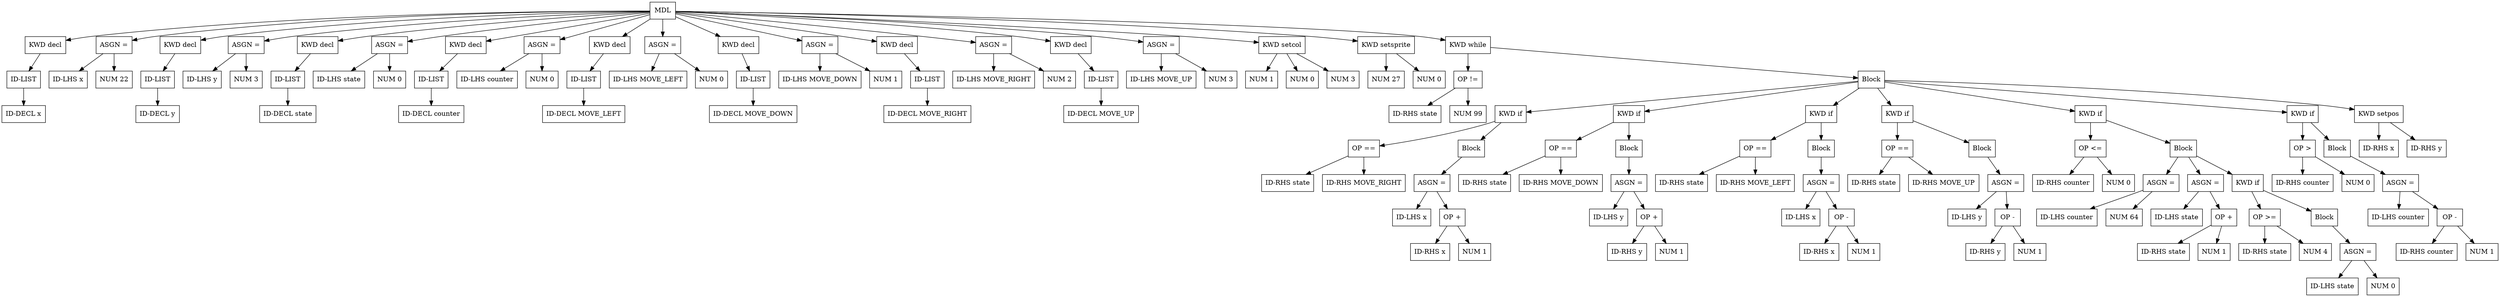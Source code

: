 digraph G {
node [shape = circle];
node19 [ uuid = "0cfb6dee-900c-46b1-85f5-bd9fd7626160" shape = "record" label = "MDL " ];
node20 [ uuid = "39645e6c-bbd5-43e8-820e-192706d7b6df" shape = "record" label = "KWD decl" ];
node21 [ uuid = "28af8fb3-2b75-4975-96ab-9f364a2b06cf" shape = "record" label = "ID-LIST " ];
node22 [ uuid = "60679c36-984b-49a6-8133-278f3d14d88c" shape = "record" label = "ID-DECL x" ];
node21 -> node22;
node20 -> node21;
node19 -> node20;
node24 [ uuid = "4f91d71b-3096-499b-9dc8-5b2832153c64" shape = "record" label = "ASGN =" ];
node23 [ uuid = "3695b88b-9468-4f7c-906f-6577cdbebc38" shape = "record" label = "ID-LHS x" ];
node24 -> node23;
node25 [ uuid = "8deefd3f-d39b-4def-a951-603366481797" shape = "record" label = "NUM 22" ];
node24 -> node25;
node19 -> node24;
node26 [ uuid = "5aa2a170-3db4-46e9-bffc-38ea18915d69" shape = "record" label = "KWD decl" ];
node27 [ uuid = "da93b7d0-1685-41f6-b641-7166382df47d" shape = "record" label = "ID-LIST " ];
node28 [ uuid = "73ffd367-26c6-497c-98d4-0b0b3734fd2c" shape = "record" label = "ID-DECL y" ];
node27 -> node28;
node26 -> node27;
node19 -> node26;
node30 [ uuid = "08b58e19-2942-40eb-9d51-91a2452fec13" shape = "record" label = "ASGN =" ];
node29 [ uuid = "2fa61b9c-1fa4-4cf5-8e4d-2be46037eeb2" shape = "record" label = "ID-LHS y" ];
node30 -> node29;
node31 [ uuid = "777d216d-55f4-49a8-8052-25bff4a08aa3" shape = "record" label = "NUM 3" ];
node30 -> node31;
node19 -> node30;
node32 [ uuid = "ff35fb62-9e6b-4adf-9dd7-513c06e684e8" shape = "record" label = "KWD decl" ];
node33 [ uuid = "eede94a1-d02a-4145-9471-1893f7be75fc" shape = "record" label = "ID-LIST " ];
node34 [ uuid = "042e16ba-7aac-44b2-8d0e-0619c6ca05df" shape = "record" label = "ID-DECL state" ];
node33 -> node34;
node32 -> node33;
node19 -> node32;
node36 [ uuid = "80d126b9-7890-4876-ad9c-619c13b5da76" shape = "record" label = "ASGN =" ];
node35 [ uuid = "8d1a7f69-ae62-4584-94c8-2aa004b27e44" shape = "record" label = "ID-LHS state" ];
node36 -> node35;
node37 [ uuid = "9cb67703-6431-42e4-b3cd-3a5302447f64" shape = "record" label = "NUM 0" ];
node36 -> node37;
node19 -> node36;
node38 [ uuid = "d0ae8fce-5af6-4a25-ab13-ea793f36622f" shape = "record" label = "KWD decl" ];
node39 [ uuid = "d56fb397-de57-4758-b96a-0104581c953c" shape = "record" label = "ID-LIST " ];
node40 [ uuid = "b161c84e-dbbc-44e7-a59b-020ac743a655" shape = "record" label = "ID-DECL counter" ];
node39 -> node40;
node38 -> node39;
node19 -> node38;
node42 [ uuid = "e2c8d7fe-8c14-488b-b2a2-0f9daff8f36c" shape = "record" label = "ASGN =" ];
node41 [ uuid = "17086de5-615a-4d85-a327-333a07e16757" shape = "record" label = "ID-LHS counter" ];
node42 -> node41;
node43 [ uuid = "0b0564fe-e493-4982-bb8b-657b16c3e3cb" shape = "record" label = "NUM 0" ];
node42 -> node43;
node19 -> node42;
node44 [ uuid = "31b5635c-4538-4a02-b98a-0e049abe6cd9" shape = "record" label = "KWD decl" ];
node45 [ uuid = "c936d69d-4e81-4621-acee-e38a01d622fc" shape = "record" label = "ID-LIST " ];
node46 [ uuid = "f8afc64d-a689-4b77-af82-43cfe4ad1aa4" shape = "record" label = "ID-DECL MOVE_LEFT" ];
node45 -> node46;
node44 -> node45;
node19 -> node44;
node48 [ uuid = "f5aa161c-cfdc-4bdc-8209-96801915f787" shape = "record" label = "ASGN =" ];
node47 [ uuid = "51917eac-09e8-47f2-97b3-faf6c9ce51d8" shape = "record" label = "ID-LHS MOVE_LEFT" ];
node48 -> node47;
node49 [ uuid = "1fde7908-eae4-4b65-be49-37ffe67dc0a3" shape = "record" label = "NUM 0" ];
node48 -> node49;
node19 -> node48;
node50 [ uuid = "6366984d-29d5-4637-bcab-a7129392ff94" shape = "record" label = "KWD decl" ];
node51 [ uuid = "b3c99f37-5070-4477-8864-e0e72e90ed46" shape = "record" label = "ID-LIST " ];
node52 [ uuid = "a76104c8-fd60-4ab5-9741-f4d339312137" shape = "record" label = "ID-DECL MOVE_DOWN" ];
node51 -> node52;
node50 -> node51;
node19 -> node50;
node54 [ uuid = "6f4291dd-b843-4749-a971-851530f35766" shape = "record" label = "ASGN =" ];
node53 [ uuid = "996f9593-a82a-47ee-a206-5e7dc2ed0a7a" shape = "record" label = "ID-LHS MOVE_DOWN" ];
node54 -> node53;
node55 [ uuid = "f78514bd-431d-4342-953d-120943a813f3" shape = "record" label = "NUM 1" ];
node54 -> node55;
node19 -> node54;
node56 [ uuid = "c5723744-6115-463d-a69e-0859e88eeb59" shape = "record" label = "KWD decl" ];
node57 [ uuid = "ed135a2a-69b7-46ef-85a5-73b3c25c302f" shape = "record" label = "ID-LIST " ];
node58 [ uuid = "b29b3870-9b88-4f6e-840f-c7f1ed1f8533" shape = "record" label = "ID-DECL MOVE_RIGHT" ];
node57 -> node58;
node56 -> node57;
node19 -> node56;
node60 [ uuid = "24a77f5d-43be-4e34-906a-9e55f6bd7323" shape = "record" label = "ASGN =" ];
node59 [ uuid = "f1cfad42-ff71-4617-b9eb-a12d62def7c9" shape = "record" label = "ID-LHS MOVE_RIGHT" ];
node60 -> node59;
node61 [ uuid = "452d505b-6f11-4829-aa2d-796a80f26a6e" shape = "record" label = "NUM 2" ];
node60 -> node61;
node19 -> node60;
node62 [ uuid = "18b7593c-7980-4021-9d13-c3bc44ccec00" shape = "record" label = "KWD decl" ];
node63 [ uuid = "4fb474cc-63a5-4c46-acab-505173b5fdb7" shape = "record" label = "ID-LIST " ];
node64 [ uuid = "2e6b671c-3671-48eb-83da-7c9de4057ce2" shape = "record" label = "ID-DECL MOVE_UP" ];
node63 -> node64;
node62 -> node63;
node19 -> node62;
node66 [ uuid = "e4f6bab1-ccb9-4645-9ab1-9f2da2dd86ad" shape = "record" label = "ASGN =" ];
node65 [ uuid = "f0e1a5d2-5863-44f3-9ede-5a3ccbfc7d76" shape = "record" label = "ID-LHS MOVE_UP" ];
node66 -> node65;
node67 [ uuid = "7995c1b3-d7c6-456e-b534-8815ad72a15c" shape = "record" label = "NUM 3" ];
node66 -> node67;
node19 -> node66;
node68 [ uuid = "1957a113-3cd7-4f25-af53-f82f468b930b" shape = "record" label = "KWD setcol" ];
node69 [ uuid = "e8c5e664-69c3-4411-bc52-28063185cf5f" shape = "record" label = "NUM 1" ];
node68 -> node69;
node70 [ uuid = "bf9696e9-323a-4794-8147-679c425397f2" shape = "record" label = "NUM 0" ];
node68 -> node70;
node71 [ uuid = "61a95f79-1387-4c05-a292-3bed554244aa" shape = "record" label = "NUM 3" ];
node68 -> node71;
node19 -> node68;
node72 [ uuid = "eebcd008-0787-4219-9bda-15c3a7f9cd3d" shape = "record" label = "KWD setsprite" ];
node73 [ uuid = "606b516d-9ca2-46f7-a745-895444e515f4" shape = "record" label = "NUM 27" ];
node72 -> node73;
node74 [ uuid = "8419360c-f7cb-4546-8599-910cd8cf83f0" shape = "record" label = "NUM 0" ];
node72 -> node74;
node19 -> node72;
node75 [ uuid = "5853ffdf-59d6-41da-9c38-b3b8d1a3cfce" shape = "record" label = "KWD while" ];
node77 [ uuid = "723281cf-7acb-475b-b754-4b8ebe15dc10" shape = "record" label = "OP !=" ];
node76 [ uuid = "944e6acf-fb7f-423c-95b0-b42c4fcd2cac" shape = "record" label = "ID-RHS state" ];
node77 -> node76;
node78 [ uuid = "f2c66379-cc95-41d1-960f-a1f64a5f5acc" shape = "record" label = "NUM 99" ];
node77 -> node78;
node75 -> node77;
node79 [ uuid = "53e9063d-e09d-487b-9321-18c3a3b65949" shape = "record" label = "Block " ];
node80 [ uuid = "0dab4c59-04cc-4916-baa3-5657587a9a64" shape = "record" label = "KWD if" ];
node82 [ uuid = "535946ff-2c03-4fac-8a38-22186f51c292" shape = "record" label = "OP ==" ];
node81 [ uuid = "c059a10b-6759-434a-9850-6bd8c75d4482" shape = "record" label = "ID-RHS state" ];
node82 -> node81;
node83 [ uuid = "85a5ff2c-e62a-4c73-af1f-9bb61f4a6b43" shape = "record" label = "ID-RHS MOVE_RIGHT" ];
node82 -> node83;
node80 -> node82;
node84 [ uuid = "dcfcf9e3-b288-4f63-87fc-6f04f097cb34" shape = "record" label = "Block " ];
node86 [ uuid = "0c84a7fe-1062-4dec-b8bc-b8c5c94f1c11" shape = "record" label = "ASGN =" ];
node85 [ uuid = "84ac5838-2a85-4f74-b0b0-33e21c29b59a" shape = "record" label = "ID-LHS x" ];
node86 -> node85;
node88 [ uuid = "4a8f316b-6a92-4c25-837a-ecdbfdce8883" shape = "record" label = "OP +" ];
node87 [ uuid = "8a64f36e-604e-456d-8086-b5e128295d9b" shape = "record" label = "ID-RHS x" ];
node88 -> node87;
node89 [ uuid = "3d30fba4-b54d-4d28-8d80-bd966cc88bb6" shape = "record" label = "NUM 1" ];
node88 -> node89;
node86 -> node88;
node84 -> node86;
node80 -> node84;
node79 -> node80;
node90 [ uuid = "a402329e-e79e-4d8d-80a4-3829bbe904e2" shape = "record" label = "KWD if" ];
node92 [ uuid = "bdd9663c-da06-4f04-addb-e3c21cd4a0e7" shape = "record" label = "OP ==" ];
node91 [ uuid = "92881441-04a2-4d8b-8b3e-d4238a039b4b" shape = "record" label = "ID-RHS state" ];
node92 -> node91;
node93 [ uuid = "ecbe260f-8481-4c2b-9a56-f3513b526b04" shape = "record" label = "ID-RHS MOVE_DOWN" ];
node92 -> node93;
node90 -> node92;
node94 [ uuid = "60ddd854-50d1-4628-a1eb-c7404003d4c8" shape = "record" label = "Block " ];
node96 [ uuid = "65e27cdc-2977-4e61-8408-65b57de7d1fd" shape = "record" label = "ASGN =" ];
node95 [ uuid = "8042f644-79cb-412c-9539-aef33b9c79fb" shape = "record" label = "ID-LHS y" ];
node96 -> node95;
node98 [ uuid = "cf87b18b-1492-47b4-9199-3f4b2f5bfdb2" shape = "record" label = "OP +" ];
node97 [ uuid = "5f97a2bb-4fa3-4fb5-ad3f-3323b9f2bc73" shape = "record" label = "ID-RHS y" ];
node98 -> node97;
node99 [ uuid = "56bc5b6a-a377-49fe-ab75-8477453b6b85" shape = "record" label = "NUM 1" ];
node98 -> node99;
node96 -> node98;
node94 -> node96;
node90 -> node94;
node79 -> node90;
node100 [ uuid = "9efe76ce-31e3-4dd0-b0b6-3bdeb1d14904" shape = "record" label = "KWD if" ];
node102 [ uuid = "7106e70e-9bfb-436e-9b4b-b1b7b2de9290" shape = "record" label = "OP ==" ];
node101 [ uuid = "632b50b8-dc1f-456b-9a06-255f281f447f" shape = "record" label = "ID-RHS state" ];
node102 -> node101;
node103 [ uuid = "68535a33-5788-44c6-b692-7cd121e58326" shape = "record" label = "ID-RHS MOVE_LEFT" ];
node102 -> node103;
node100 -> node102;
node104 [ uuid = "bf3d87ac-e8df-46bb-997c-b21acb32c5ac" shape = "record" label = "Block " ];
node106 [ uuid = "a7fb2a50-40cc-44e1-a006-bd584c151396" shape = "record" label = "ASGN =" ];
node105 [ uuid = "20ace691-d602-4348-8e1d-eb6da37a34c1" shape = "record" label = "ID-LHS x" ];
node106 -> node105;
node108 [ uuid = "6b0c93be-de81-4c28-acc5-c265ddeb3dba" shape = "record" label = "OP -" ];
node107 [ uuid = "ee71d201-1606-47de-a676-416abd60f3ba" shape = "record" label = "ID-RHS x" ];
node108 -> node107;
node109 [ uuid = "5a000f92-bed0-41a5-94bb-67bc1a81b677" shape = "record" label = "NUM 1" ];
node108 -> node109;
node106 -> node108;
node104 -> node106;
node100 -> node104;
node79 -> node100;
node110 [ uuid = "6423da96-99aa-4373-a90b-8307155968b3" shape = "record" label = "KWD if" ];
node112 [ uuid = "766ff670-ba73-401b-84b2-9458592cc2f3" shape = "record" label = "OP ==" ];
node111 [ uuid = "ae2b40d0-b532-47b2-b696-207c65827ed1" shape = "record" label = "ID-RHS state" ];
node112 -> node111;
node113 [ uuid = "789240f8-67be-481e-a5aa-1f5ad8e729d6" shape = "record" label = "ID-RHS MOVE_UP" ];
node112 -> node113;
node110 -> node112;
node114 [ uuid = "5b4f6cda-8abc-4d00-8a8a-bce6e17af646" shape = "record" label = "Block " ];
node116 [ uuid = "eeecf896-2517-427e-adeb-5fc02f625a70" shape = "record" label = "ASGN =" ];
node115 [ uuid = "45628d9d-aa5e-49c0-9d65-384b1f1bca38" shape = "record" label = "ID-LHS y" ];
node116 -> node115;
node118 [ uuid = "4f193e30-a443-4d68-9c41-300d84d08156" shape = "record" label = "OP -" ];
node117 [ uuid = "a2aa632a-2c1b-45db-9162-5e46d003cbfe" shape = "record" label = "ID-RHS y" ];
node118 -> node117;
node119 [ uuid = "e78c56f4-65e1-4c9a-8c54-c6ca5c740b71" shape = "record" label = "NUM 1" ];
node118 -> node119;
node116 -> node118;
node114 -> node116;
node110 -> node114;
node79 -> node110;
node120 [ uuid = "2469c4b9-1c25-49a4-a76f-732eae332d57" shape = "record" label = "KWD if" ];
node122 [ uuid = "8c1d4572-70b9-45eb-aa11-d9b8a15251c6" shape = "record" label = "OP \<=" ];
node121 [ uuid = "053de102-615c-4d13-ac4b-5306d40d5436" shape = "record" label = "ID-RHS counter" ];
node122 -> node121;
node123 [ uuid = "892014b7-1c13-4dd5-a3d1-ec5c380e5046" shape = "record" label = "NUM 0" ];
node122 -> node123;
node120 -> node122;
node124 [ uuid = "8a0406c4-fbfa-4b43-82cf-a08bb08cea73" shape = "record" label = "Block " ];
node126 [ uuid = "9a816d29-dcb7-49de-987e-33141e5906b2" shape = "record" label = "ASGN =" ];
node125 [ uuid = "637dc884-cb12-42e4-b95d-a1e613e95683" shape = "record" label = "ID-LHS counter" ];
node126 -> node125;
node127 [ uuid = "4ba73d59-4e91-4e98-b65a-d03b3d181a5b" shape = "record" label = "NUM 64" ];
node126 -> node127;
node124 -> node126;
node129 [ uuid = "58e5e3b7-cbbb-407c-b4c4-8e07d20869a1" shape = "record" label = "ASGN =" ];
node128 [ uuid = "3b343d3e-53a6-44c9-8c2b-a6c768ca6585" shape = "record" label = "ID-LHS state" ];
node129 -> node128;
node131 [ uuid = "698195b3-49c9-480a-857e-de0f2b21ed3b" shape = "record" label = "OP +" ];
node130 [ uuid = "754ff4f4-d2d8-43d1-bd89-c8354e02518b" shape = "record" label = "ID-RHS state" ];
node131 -> node130;
node132 [ uuid = "3187688d-ca00-438d-950f-2bc725501dc8" shape = "record" label = "NUM 1" ];
node131 -> node132;
node129 -> node131;
node124 -> node129;
node133 [ uuid = "eb381074-69bc-4c96-895a-3421284e10c4" shape = "record" label = "KWD if" ];
node135 [ uuid = "0ddb7850-c65a-4573-b827-4c1bb4a74e5f" shape = "record" label = "OP \>=" ];
node134 [ uuid = "130de7ba-1d74-4c00-b0c9-ec293bd99858" shape = "record" label = "ID-RHS state" ];
node135 -> node134;
node136 [ uuid = "81544a22-31b5-43fa-91b5-3b828dc67e3d" shape = "record" label = "NUM 4" ];
node135 -> node136;
node133 -> node135;
node137 [ uuid = "951be23d-8f22-40eb-b2c6-6be7c849e6dc" shape = "record" label = "Block " ];
node139 [ uuid = "f8c6a797-1807-4331-bc7c-f21566cb1462" shape = "record" label = "ASGN =" ];
node138 [ uuid = "cdcd93f0-9bfa-42e5-af2b-1c785a1d20e0" shape = "record" label = "ID-LHS state" ];
node139 -> node138;
node140 [ uuid = "260bce62-895b-4823-9a11-7ba8574e003e" shape = "record" label = "NUM 0" ];
node139 -> node140;
node137 -> node139;
node133 -> node137;
node124 -> node133;
node120 -> node124;
node79 -> node120;
node141 [ uuid = "076f6e89-5bca-4506-b157-bc9fbb202c3f" shape = "record" label = "KWD if" ];
node143 [ uuid = "a6be0bf6-157b-4d98-9134-4f3389103822" shape = "record" label = "OP \>" ];
node142 [ uuid = "0091d72c-d563-4d4f-bd30-b9a67e63e202" shape = "record" label = "ID-RHS counter" ];
node143 -> node142;
node144 [ uuid = "40674cd1-bc5f-4f6d-9c16-b42747411621" shape = "record" label = "NUM 0" ];
node143 -> node144;
node141 -> node143;
node145 [ uuid = "2f59bcc8-b386-4916-9651-8d47ea65c9a3" shape = "record" label = "Block " ];
node147 [ uuid = "be87905b-db05-4d7f-a5fe-40e444b59066" shape = "record" label = "ASGN =" ];
node146 [ uuid = "4e21014d-8ca2-4a8f-a35c-81c96ebb0cc0" shape = "record" label = "ID-LHS counter" ];
node147 -> node146;
node149 [ uuid = "bbcf51e3-d72b-4862-ba8a-0967fceba0ad" shape = "record" label = "OP -" ];
node148 [ uuid = "8d8a3375-6d8c-4b67-910c-ffc5663f9185" shape = "record" label = "ID-RHS counter" ];
node149 -> node148;
node150 [ uuid = "7bc9b0d7-f0b0-4aca-b508-04ae08d5acb6" shape = "record" label = "NUM 1" ];
node149 -> node150;
node147 -> node149;
node145 -> node147;
node141 -> node145;
node79 -> node141;
node151 [ uuid = "43e2c330-53b8-4737-b08e-06384dc61d79" shape = "record" label = "KWD setpos" ];
node152 [ uuid = "a704a60f-7c8c-402e-8965-a66d435c77bd" shape = "record" label = "ID-RHS x" ];
node151 -> node152;
node153 [ uuid = "9f844f26-545d-437a-989d-aace10f4df20" shape = "record" label = "ID-RHS y" ];
node151 -> node153;
node79 -> node151;
node75 -> node79;
node19 -> node75;
}
